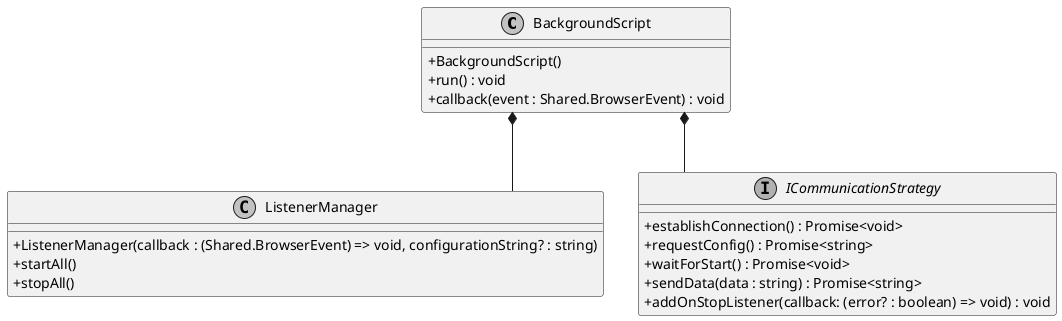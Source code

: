 @startuml
skinparam linetype ortho
skinparam monochrome true
skinparam classAttributeIconSize 0
'scale max 500*1000
'left to right direction
class BackgroundScript {
    + BackgroundScript()
    + run() : void
    + callback(event : Shared.BrowserEvent) : void
}

class ListenerManager {
    + ListenerManager(callback : (Shared.BrowserEvent) => void, configurationString? : string)
    + startAll()
    + stopAll()
}

interface ICommunicationStrategy {
    + establishConnection() : Promise<void>
    + requestConfig() : Promise<string>
    + waitForStart() : Promise<void>
    + sendData(data : string) : Promise<string>
    + addOnStopListener(callback: (error? : boolean) => void) : void
}

BackgroundScript *-- ListenerManager
BackgroundScript *-- ICommunicationStrategy
@enduml
